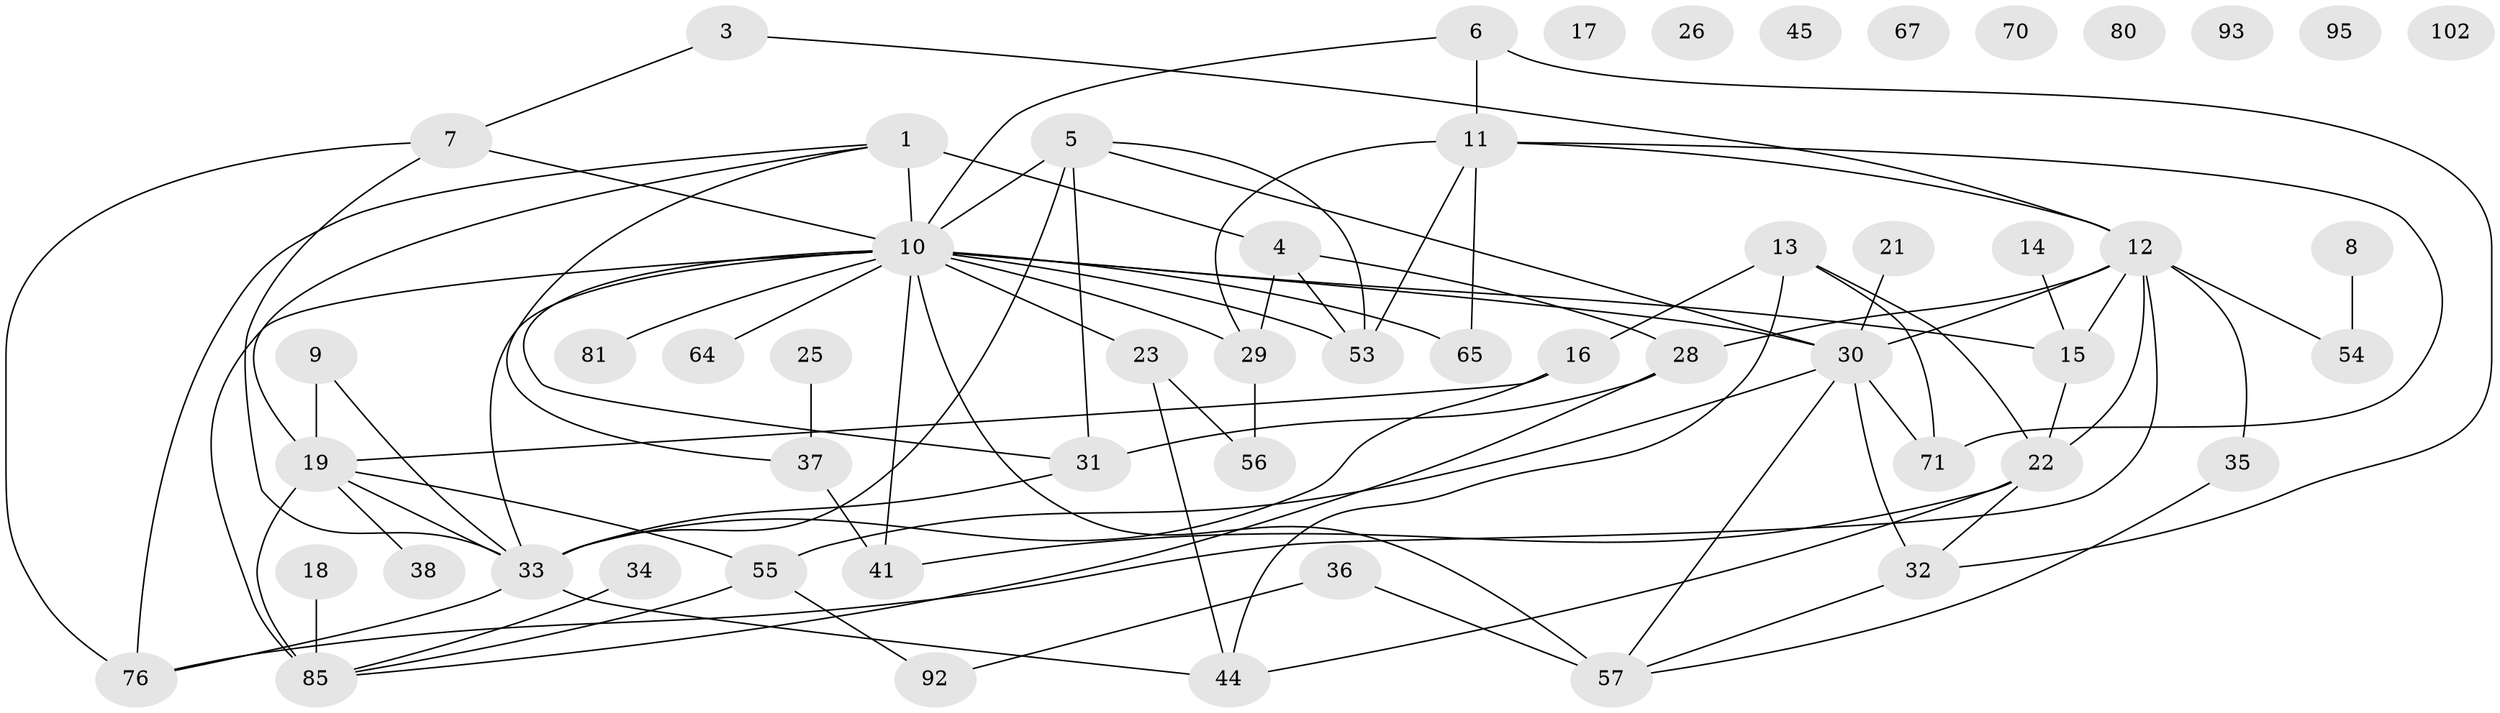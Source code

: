 // original degree distribution, {4: 0.10909090909090909, 5: 0.12727272727272726, 2: 0.19090909090909092, 1: 0.2, 3: 0.2545454545454545, 0: 0.07272727272727272, 11: 0.00909090909090909, 6: 0.02727272727272727, 7: 0.00909090909090909}
// Generated by graph-tools (version 1.1) at 2025/16/03/04/25 18:16:31]
// undirected, 55 vertices, 87 edges
graph export_dot {
graph [start="1"]
  node [color=gray90,style=filled];
  1 [super="+2+48"];
  3;
  4 [super="+96"];
  5;
  6;
  7;
  8;
  9 [super="+86+27"];
  10 [super="+20"];
  11 [super="+49"];
  12 [super="+82+84+83"];
  13 [super="+66"];
  14 [super="+72"];
  15 [super="+42"];
  16 [super="+24"];
  17;
  18;
  19 [super="+91+52"];
  21;
  22 [super="+63+78"];
  23 [super="+69"];
  25 [super="+88"];
  26;
  28 [super="+43"];
  29 [super="+94"];
  30 [super="+68+51"];
  31 [super="+50"];
  32 [super="+79"];
  33 [super="+46+87+58+59"];
  34;
  35 [super="+104"];
  36 [super="+39+40"];
  37 [super="+108"];
  38;
  41 [super="+47"];
  44 [super="+61"];
  45;
  53;
  54;
  55 [super="+73"];
  56;
  57 [super="+77"];
  64;
  65;
  67;
  70 [super="+74"];
  71;
  76;
  80;
  81;
  85 [super="+103+90"];
  92 [super="+98"];
  93;
  95;
  102;
  1 -- 4;
  1 -- 19;
  1 -- 37;
  1 -- 76;
  1 -- 10 [weight=3];
  3 -- 7;
  3 -- 12;
  4 -- 53;
  4 -- 29;
  4 -- 28;
  5 -- 53;
  5 -- 30;
  5 -- 33;
  5 -- 10;
  5 -- 31;
  6 -- 32;
  6 -- 11;
  6 -- 10;
  7 -- 76;
  7 -- 33;
  7 -- 10;
  8 -- 54;
  9 -- 19;
  9 -- 33 [weight=2];
  10 -- 29;
  10 -- 57 [weight=2];
  10 -- 64;
  10 -- 65;
  10 -- 15 [weight=2];
  10 -- 81;
  10 -- 85;
  10 -- 23;
  10 -- 30;
  10 -- 33;
  10 -- 53;
  10 -- 41;
  10 -- 31 [weight=2];
  11 -- 65;
  11 -- 53;
  11 -- 71;
  11 -- 12;
  11 -- 29;
  12 -- 35;
  12 -- 76;
  12 -- 54;
  12 -- 28;
  12 -- 30;
  12 -- 15;
  12 -- 22;
  13 -- 44;
  13 -- 71 [weight=2];
  13 -- 16;
  13 -- 22;
  14 -- 15;
  15 -- 22;
  16 -- 19;
  16 -- 33;
  18 -- 85 [weight=2];
  19 -- 85;
  19 -- 38;
  19 -- 33;
  19 -- 55;
  21 -- 30;
  22 -- 44;
  22 -- 32;
  22 -- 41;
  23 -- 56;
  23 -- 44;
  25 -- 37;
  28 -- 85;
  28 -- 31;
  29 -- 56;
  30 -- 71;
  30 -- 55;
  30 -- 57;
  30 -- 32;
  31 -- 33;
  32 -- 57;
  33 -- 76;
  33 -- 44;
  34 -- 85;
  35 -- 57;
  36 -- 92;
  36 -- 57;
  37 -- 41 [weight=2];
  55 -- 92;
  55 -- 85;
}
